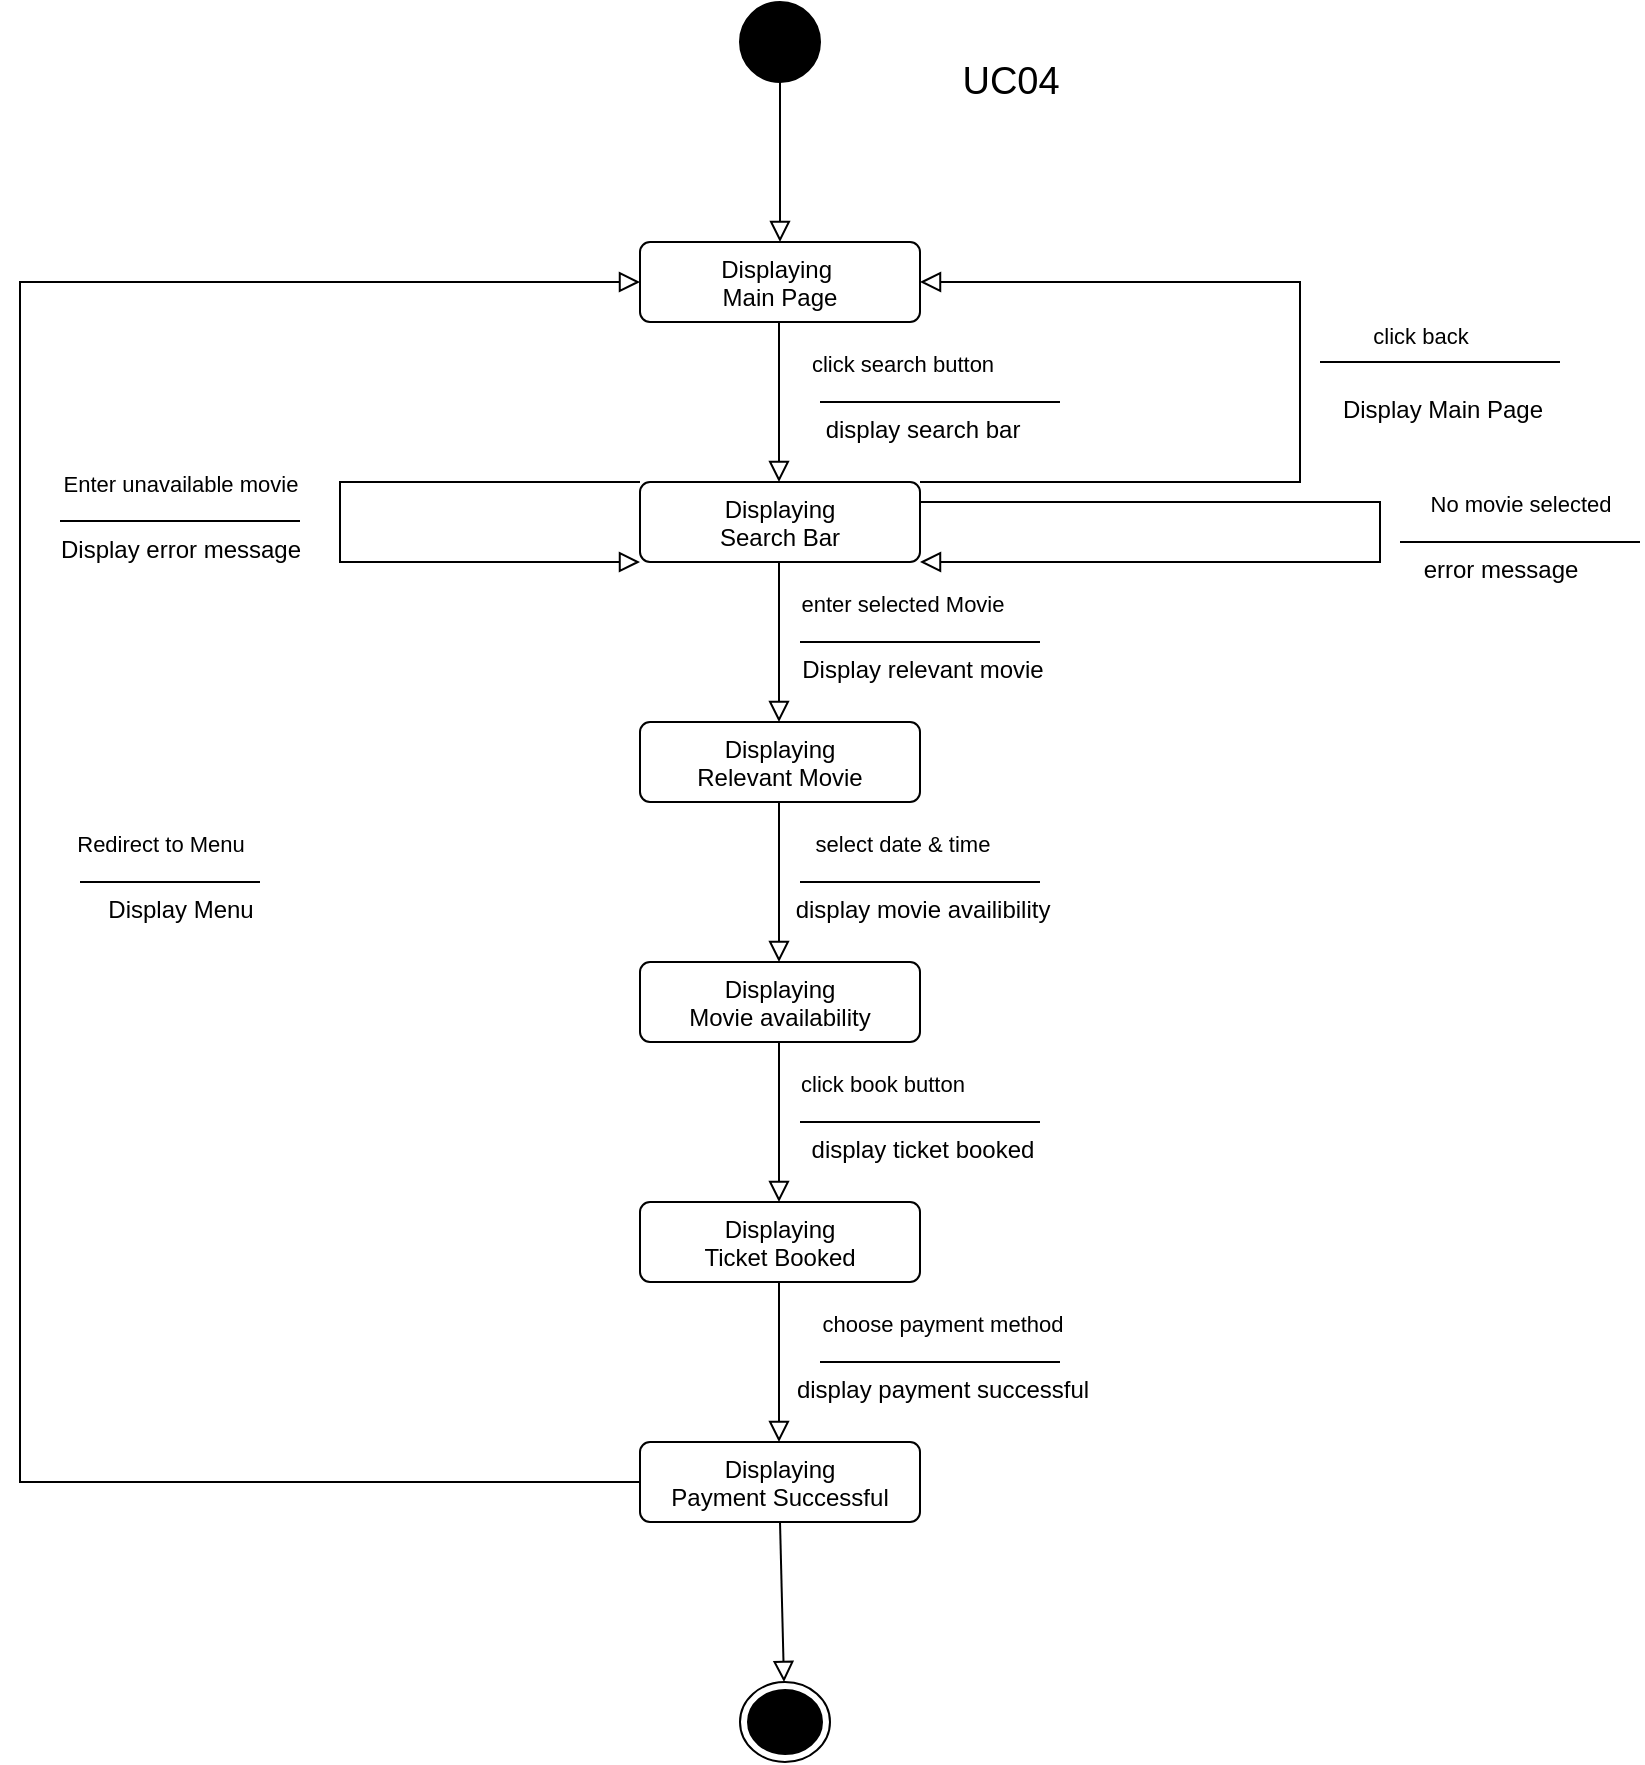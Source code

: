 <mxfile version="24.7.6">
  <diagram name="Page-1" id="aacoLyA-k_K4pOIo_BN2">
    <mxGraphModel dx="880" dy="468" grid="1" gridSize="10" guides="1" tooltips="1" connect="1" arrows="1" fold="1" page="1" pageScale="1" pageWidth="4681" pageHeight="3300" math="0" shadow="0">
      <root>
        <mxCell id="0" />
        <mxCell id="1" parent="0" />
        <mxCell id="m_je0VN8-WCqHB_ttM-Q-1" value="Displaying&amp;nbsp;&lt;div&gt;Main Page&lt;/div&gt;" style="html=1;align=center;verticalAlign=top;rounded=1;absoluteArcSize=1;arcSize=10;dashed=0;whiteSpace=wrap;" parent="1" vertex="1">
          <mxGeometry x="390" y="120" width="140" height="40" as="geometry" />
        </mxCell>
        <mxCell id="m_je0VN8-WCqHB_ttM-Q-2" value="" style="ellipse;fillColor=strokeColor;html=1;" parent="1" vertex="1">
          <mxGeometry x="440" width="40" height="40" as="geometry" />
        </mxCell>
        <mxCell id="m_je0VN8-WCqHB_ttM-Q-3" value="" style="endArrow=block;html=1;rounded=0;align=center;verticalAlign=bottom;endFill=0;labelBackgroundColor=none;endSize=8;exitX=0.5;exitY=1;exitDx=0;exitDy=0;" parent="1" source="m_je0VN8-WCqHB_ttM-Q-2" edge="1">
          <mxGeometry relative="1" as="geometry">
            <mxPoint x="370" y="180" as="sourcePoint" />
            <mxPoint x="460" y="120" as="targetPoint" />
          </mxGeometry>
        </mxCell>
        <mxCell id="m_je0VN8-WCqHB_ttM-Q-4" value="" style="resizable=0;html=1;align=center;verticalAlign=top;labelBackgroundColor=none;" parent="m_je0VN8-WCqHB_ttM-Q-3" connectable="0" vertex="1">
          <mxGeometry relative="1" as="geometry" />
        </mxCell>
        <mxCell id="m_je0VN8-WCqHB_ttM-Q-7" value="Displaying&lt;br&gt;Search Bar" style="html=1;align=center;verticalAlign=top;rounded=1;absoluteArcSize=1;arcSize=10;dashed=0;whiteSpace=wrap;" parent="1" vertex="1">
          <mxGeometry x="390" y="240" width="140" height="40" as="geometry" />
        </mxCell>
        <mxCell id="m_je0VN8-WCqHB_ttM-Q-8" value="Displaying&lt;br&gt;Movie availability" style="html=1;align=center;verticalAlign=top;rounded=1;absoluteArcSize=1;arcSize=10;dashed=0;whiteSpace=wrap;" parent="1" vertex="1">
          <mxGeometry x="390" y="480" width="140" height="40" as="geometry" />
        </mxCell>
        <mxCell id="m_je0VN8-WCqHB_ttM-Q-9" value="Displaying&lt;br&gt;Relevant Movie" style="html=1;align=center;verticalAlign=top;rounded=1;absoluteArcSize=1;arcSize=10;dashed=0;whiteSpace=wrap;" parent="1" vertex="1">
          <mxGeometry x="390" y="360" width="140" height="40" as="geometry" />
        </mxCell>
        <mxCell id="m_je0VN8-WCqHB_ttM-Q-12" value="click book button" style="endArrow=block;html=1;rounded=0;align=center;verticalAlign=bottom;endFill=0;labelBackgroundColor=none;endSize=8;exitX=0.5;exitY=1;exitDx=0;exitDy=0;" parent="1" edge="1">
          <mxGeometry x="-0.25" y="51" relative="1" as="geometry">
            <mxPoint x="459.5" y="520" as="sourcePoint" />
            <mxPoint x="459.5" y="600" as="targetPoint" />
            <mxPoint as="offset" />
          </mxGeometry>
        </mxCell>
        <mxCell id="m_je0VN8-WCqHB_ttM-Q-13" value="display ticket booked" style="resizable=0;html=1;align=center;verticalAlign=top;labelBackgroundColor=none;" parent="m_je0VN8-WCqHB_ttM-Q-12" connectable="0" vertex="1">
          <mxGeometry relative="1" as="geometry">
            <mxPoint x="71" as="offset" />
          </mxGeometry>
        </mxCell>
        <mxCell id="m_je0VN8-WCqHB_ttM-Q-14" value="select date &amp;amp; time" style="endArrow=block;html=1;rounded=0;align=center;verticalAlign=bottom;endFill=0;labelBackgroundColor=none;endSize=8;exitX=0.5;exitY=1;exitDx=0;exitDy=0;" parent="1" edge="1">
          <mxGeometry x="-0.25" y="61" relative="1" as="geometry">
            <mxPoint x="459.5" y="400" as="sourcePoint" />
            <mxPoint x="459.5" y="480" as="targetPoint" />
            <mxPoint as="offset" />
          </mxGeometry>
        </mxCell>
        <mxCell id="m_je0VN8-WCqHB_ttM-Q-15" value="display movie availibility" style="resizable=0;html=1;align=center;verticalAlign=top;labelBackgroundColor=none;" parent="m_je0VN8-WCqHB_ttM-Q-14" connectable="0" vertex="1">
          <mxGeometry relative="1" as="geometry">
            <mxPoint x="71" as="offset" />
          </mxGeometry>
        </mxCell>
        <mxCell id="m_je0VN8-WCqHB_ttM-Q-16" value="enter selected Movie" style="endArrow=block;html=1;rounded=0;align=center;verticalAlign=bottom;endFill=0;labelBackgroundColor=none;endSize=8;exitX=0.5;exitY=1;exitDx=0;exitDy=0;" parent="1" edge="1">
          <mxGeometry x="-0.25" y="61" relative="1" as="geometry">
            <mxPoint x="459.5" y="280" as="sourcePoint" />
            <mxPoint x="459.5" y="360" as="targetPoint" />
            <mxPoint as="offset" />
          </mxGeometry>
        </mxCell>
        <mxCell id="m_je0VN8-WCqHB_ttM-Q-17" value="Display relevant movie" style="resizable=0;html=1;align=center;verticalAlign=top;labelBackgroundColor=none;" parent="m_je0VN8-WCqHB_ttM-Q-16" connectable="0" vertex="1">
          <mxGeometry relative="1" as="geometry">
            <mxPoint x="71" as="offset" />
          </mxGeometry>
        </mxCell>
        <mxCell id="m_je0VN8-WCqHB_ttM-Q-18" value="click search button" style="endArrow=block;html=1;rounded=0;align=center;verticalAlign=bottom;endFill=0;labelBackgroundColor=none;endSize=8;exitX=0.5;exitY=1;exitDx=0;exitDy=0;" parent="1" edge="1">
          <mxGeometry x="-0.25" y="61" relative="1" as="geometry">
            <mxPoint x="459.5" y="160" as="sourcePoint" />
            <mxPoint x="459.5" y="240" as="targetPoint" />
            <mxPoint as="offset" />
          </mxGeometry>
        </mxCell>
        <mxCell id="m_je0VN8-WCqHB_ttM-Q-19" value="display search bar" style="resizable=0;html=1;align=center;verticalAlign=top;labelBackgroundColor=none;" parent="m_je0VN8-WCqHB_ttM-Q-18" connectable="0" vertex="1">
          <mxGeometry relative="1" as="geometry">
            <mxPoint x="71" as="offset" />
          </mxGeometry>
        </mxCell>
        <mxCell id="m_je0VN8-WCqHB_ttM-Q-20" value="Displaying&lt;br&gt;Ticket Booked" style="html=1;align=center;verticalAlign=top;rounded=1;absoluteArcSize=1;arcSize=10;dashed=0;whiteSpace=wrap;" parent="1" vertex="1">
          <mxGeometry x="390" y="600" width="140" height="40" as="geometry" />
        </mxCell>
        <mxCell id="m_je0VN8-WCqHB_ttM-Q-21" value="choose payment method" style="endArrow=block;html=1;rounded=0;align=center;verticalAlign=bottom;endFill=0;labelBackgroundColor=none;endSize=8;exitX=0.5;exitY=1;exitDx=0;exitDy=0;" parent="1" edge="1">
          <mxGeometry x="-0.25" y="81" relative="1" as="geometry">
            <mxPoint x="459.5" y="640" as="sourcePoint" />
            <mxPoint x="459.5" y="720" as="targetPoint" />
            <mxPoint as="offset" />
          </mxGeometry>
        </mxCell>
        <mxCell id="m_je0VN8-WCqHB_ttM-Q-22" value="display payment successful" style="resizable=0;html=1;align=center;verticalAlign=top;labelBackgroundColor=none;" parent="m_je0VN8-WCqHB_ttM-Q-21" connectable="0" vertex="1">
          <mxGeometry relative="1" as="geometry">
            <mxPoint x="81" as="offset" />
          </mxGeometry>
        </mxCell>
        <mxCell id="m_je0VN8-WCqHB_ttM-Q-23" value="Displaying&lt;br&gt;Payment Successful" style="html=1;align=center;verticalAlign=top;rounded=1;absoluteArcSize=1;arcSize=10;dashed=0;whiteSpace=wrap;" parent="1" vertex="1">
          <mxGeometry x="390" y="720" width="140" height="40" as="geometry" />
        </mxCell>
        <mxCell id="m_je0VN8-WCqHB_ttM-Q-24" value="&lt;font style=&quot;font-size: 19px;&quot;&gt;UC04&lt;/font&gt;" style="text;html=1;align=center;verticalAlign=middle;resizable=0;points=[];autosize=1;strokeColor=none;fillColor=none;" parent="1" vertex="1">
          <mxGeometry x="540" y="20" width="70" height="40" as="geometry" />
        </mxCell>
        <mxCell id="m_je0VN8-WCqHB_ttM-Q-27" value="click back" style="endArrow=block;html=1;rounded=0;align=center;verticalAlign=bottom;endFill=0;labelBackgroundColor=none;endSize=8;exitX=1;exitY=0;exitDx=0;exitDy=0;entryX=1;entryY=0.5;entryDx=0;entryDy=0;" parent="1" source="m_je0VN8-WCqHB_ttM-Q-7" target="m_je0VN8-WCqHB_ttM-Q-1" edge="1">
          <mxGeometry x="0.059" y="-60" relative="1" as="geometry">
            <mxPoint x="680" y="230" as="sourcePoint" />
            <mxPoint x="640" y="130" as="targetPoint" />
            <mxPoint as="offset" />
            <Array as="points">
              <mxPoint x="720" y="240" />
              <mxPoint x="720" y="140" />
            </Array>
          </mxGeometry>
        </mxCell>
        <mxCell id="m_je0VN8-WCqHB_ttM-Q-28" value="Display Main Page" style="resizable=0;html=1;align=center;verticalAlign=top;labelBackgroundColor=none;" parent="m_je0VN8-WCqHB_ttM-Q-27" connectable="0" vertex="1">
          <mxGeometry relative="1" as="geometry">
            <mxPoint x="71" as="offset" />
          </mxGeometry>
        </mxCell>
        <mxCell id="m_je0VN8-WCqHB_ttM-Q-29" value="No movie selected" style="endArrow=block;html=1;rounded=0;align=center;verticalAlign=bottom;endFill=0;labelBackgroundColor=none;endSize=8;entryX=1;entryY=1;entryDx=0;entryDy=0;" parent="1" target="m_je0VN8-WCqHB_ttM-Q-7" edge="1">
          <mxGeometry x="-0.02" y="70" relative="1" as="geometry">
            <mxPoint x="530" y="250" as="sourcePoint" />
            <mxPoint x="760" y="330" as="targetPoint" />
            <Array as="points">
              <mxPoint x="760" y="250" />
              <mxPoint x="760" y="280" />
              <mxPoint x="650" y="280" />
            </Array>
            <mxPoint as="offset" />
          </mxGeometry>
        </mxCell>
        <mxCell id="m_je0VN8-WCqHB_ttM-Q-30" value="error message" style="resizable=0;html=1;align=center;verticalAlign=top;labelBackgroundColor=none;" parent="m_je0VN8-WCqHB_ttM-Q-29" connectable="0" vertex="1">
          <mxGeometry relative="1" as="geometry">
            <mxPoint x="60" y="5" as="offset" />
          </mxGeometry>
        </mxCell>
        <mxCell id="m_je0VN8-WCqHB_ttM-Q-31" value="" style="endArrow=none;html=1;endSize=12;startArrow=none;startSize=14;startFill=0;edgeStyle=orthogonalEdgeStyle;align=center;verticalAlign=bottom;endFill=0;rounded=0;" parent="1" edge="1">
          <mxGeometry y="3" relative="1" as="geometry">
            <mxPoint x="730" y="180" as="sourcePoint" />
            <mxPoint x="850" y="180" as="targetPoint" />
          </mxGeometry>
        </mxCell>
        <mxCell id="m_je0VN8-WCqHB_ttM-Q-32" value="" style="endArrow=none;html=1;endSize=12;startArrow=none;startSize=14;startFill=0;edgeStyle=orthogonalEdgeStyle;align=center;verticalAlign=bottom;endFill=0;rounded=0;" parent="1" edge="1">
          <mxGeometry y="3" relative="1" as="geometry">
            <mxPoint x="770" y="270" as="sourcePoint" />
            <mxPoint x="890" y="270" as="targetPoint" />
          </mxGeometry>
        </mxCell>
        <mxCell id="m_je0VN8-WCqHB_ttM-Q-33" value="" style="endArrow=none;html=1;endSize=12;startArrow=none;startSize=14;startFill=0;edgeStyle=orthogonalEdgeStyle;align=center;verticalAlign=bottom;endFill=0;rounded=0;" parent="1" edge="1">
          <mxGeometry y="3" relative="1" as="geometry">
            <mxPoint x="470" y="320" as="sourcePoint" />
            <mxPoint x="590" y="320" as="targetPoint" />
          </mxGeometry>
        </mxCell>
        <mxCell id="m_je0VN8-WCqHB_ttM-Q-34" value="" style="endArrow=none;html=1;endSize=12;startArrow=none;startSize=14;startFill=0;edgeStyle=orthogonalEdgeStyle;align=center;verticalAlign=bottom;endFill=0;rounded=0;" parent="1" edge="1">
          <mxGeometry y="3" relative="1" as="geometry">
            <mxPoint x="480" y="200" as="sourcePoint" />
            <mxPoint x="600" y="200" as="targetPoint" />
          </mxGeometry>
        </mxCell>
        <mxCell id="m_je0VN8-WCqHB_ttM-Q-35" value="" style="endArrow=none;html=1;endSize=12;startArrow=none;startSize=14;startFill=0;edgeStyle=orthogonalEdgeStyle;align=center;verticalAlign=bottom;endFill=0;rounded=0;" parent="1" edge="1">
          <mxGeometry y="3" relative="1" as="geometry">
            <mxPoint x="470" y="560" as="sourcePoint" />
            <mxPoint x="590" y="560" as="targetPoint" />
          </mxGeometry>
        </mxCell>
        <mxCell id="m_je0VN8-WCqHB_ttM-Q-36" value="" style="endArrow=none;html=1;endSize=12;startArrow=none;startSize=14;startFill=0;edgeStyle=orthogonalEdgeStyle;align=center;verticalAlign=bottom;endFill=0;rounded=0;" parent="1" edge="1">
          <mxGeometry y="3" relative="1" as="geometry">
            <mxPoint x="470" y="440" as="sourcePoint" />
            <mxPoint x="590" y="440" as="targetPoint" />
          </mxGeometry>
        </mxCell>
        <mxCell id="m_je0VN8-WCqHB_ttM-Q-37" value="" style="endArrow=none;html=1;endSize=12;startArrow=none;startSize=14;startFill=0;edgeStyle=orthogonalEdgeStyle;align=center;verticalAlign=bottom;endFill=0;rounded=0;" parent="1" edge="1">
          <mxGeometry y="3" relative="1" as="geometry">
            <mxPoint x="480" y="680" as="sourcePoint" />
            <mxPoint x="600" y="680" as="targetPoint" />
          </mxGeometry>
        </mxCell>
        <mxCell id="m_je0VN8-WCqHB_ttM-Q-39" value="Enter unavailable movie" style="endArrow=block;html=1;rounded=0;align=center;verticalAlign=bottom;endFill=0;labelBackgroundColor=none;endSize=8;exitX=0;exitY=0;exitDx=0;exitDy=0;" parent="1" source="m_je0VN8-WCqHB_ttM-Q-7" edge="1">
          <mxGeometry x="-0.059" y="-80" relative="1" as="geometry">
            <mxPoint x="240" y="240" as="sourcePoint" />
            <mxPoint x="390" y="280" as="targetPoint" />
            <Array as="points">
              <mxPoint x="240" y="240" />
              <mxPoint x="240" y="280" />
            </Array>
            <mxPoint as="offset" />
          </mxGeometry>
        </mxCell>
        <mxCell id="m_je0VN8-WCqHB_ttM-Q-40" value="Display error message" style="resizable=0;html=1;align=center;verticalAlign=top;labelBackgroundColor=none;" parent="m_je0VN8-WCqHB_ttM-Q-39" connectable="0" vertex="1">
          <mxGeometry relative="1" as="geometry">
            <mxPoint x="-80" as="offset" />
          </mxGeometry>
        </mxCell>
        <mxCell id="m_je0VN8-WCqHB_ttM-Q-41" value="" style="endArrow=none;html=1;endSize=12;startArrow=none;startSize=14;startFill=0;edgeStyle=orthogonalEdgeStyle;align=center;verticalAlign=bottom;endFill=0;rounded=0;" parent="1" edge="1">
          <mxGeometry y="3" relative="1" as="geometry">
            <mxPoint x="100" y="259.5" as="sourcePoint" />
            <mxPoint x="220" y="259.5" as="targetPoint" />
          </mxGeometry>
        </mxCell>
        <mxCell id="m_je0VN8-WCqHB_ttM-Q-42" value="Redirect to Menu" style="endArrow=block;html=1;rounded=0;align=center;verticalAlign=bottom;endFill=0;labelBackgroundColor=none;endSize=8;exitX=0;exitY=0.5;exitDx=0;exitDy=0;entryX=0;entryY=0.5;entryDx=0;entryDy=0;" parent="1" source="m_je0VN8-WCqHB_ttM-Q-23" target="m_je0VN8-WCqHB_ttM-Q-1" edge="1">
          <mxGeometry x="0.016" y="-70" relative="1" as="geometry">
            <mxPoint x="390" y="840" as="sourcePoint" />
            <mxPoint x="80" y="140" as="targetPoint" />
            <Array as="points">
              <mxPoint x="80" y="740" />
              <mxPoint x="80" y="140" />
            </Array>
            <mxPoint as="offset" />
          </mxGeometry>
        </mxCell>
        <mxCell id="m_je0VN8-WCqHB_ttM-Q-43" value="Display Menu" style="resizable=0;html=1;align=center;verticalAlign=top;labelBackgroundColor=none;" parent="m_je0VN8-WCqHB_ttM-Q-42" connectable="0" vertex="1">
          <mxGeometry relative="1" as="geometry">
            <mxPoint x="80" as="offset" />
          </mxGeometry>
        </mxCell>
        <mxCell id="m_je0VN8-WCqHB_ttM-Q-44" value="" style="endArrow=none;html=1;endSize=12;startArrow=none;startSize=14;startFill=0;edgeStyle=orthogonalEdgeStyle;align=center;verticalAlign=bottom;endFill=0;rounded=0;" parent="1" edge="1">
          <mxGeometry y="3" relative="1" as="geometry">
            <mxPoint x="110" y="440" as="sourcePoint" />
            <mxPoint x="200" y="440" as="targetPoint" />
          </mxGeometry>
        </mxCell>
        <mxCell id="21oBm80XhT8qSjqzNj6Q-1" value="" style="endArrow=block;html=1;rounded=0;align=center;verticalAlign=bottom;endFill=0;labelBackgroundColor=none;endSize=8;exitX=0.5;exitY=1;exitDx=0;exitDy=0;" edge="1" parent="1" source="m_je0VN8-WCqHB_ttM-Q-23" target="21oBm80XhT8qSjqzNj6Q-3">
          <mxGeometry relative="1" as="geometry">
            <mxPoint x="400" y="830" as="sourcePoint" />
            <mxPoint x="460" y="840" as="targetPoint" />
          </mxGeometry>
        </mxCell>
        <mxCell id="21oBm80XhT8qSjqzNj6Q-2" value="" style="resizable=0;html=1;align=center;verticalAlign=top;labelBackgroundColor=none;" connectable="0" vertex="1" parent="21oBm80XhT8qSjqzNj6Q-1">
          <mxGeometry relative="1" as="geometry" />
        </mxCell>
        <mxCell id="21oBm80XhT8qSjqzNj6Q-3" value="" style="ellipse;html=1;shape=endState;fillColor=strokeColor;" vertex="1" parent="1">
          <mxGeometry x="440" y="840" width="45" height="40" as="geometry" />
        </mxCell>
      </root>
    </mxGraphModel>
  </diagram>
</mxfile>
